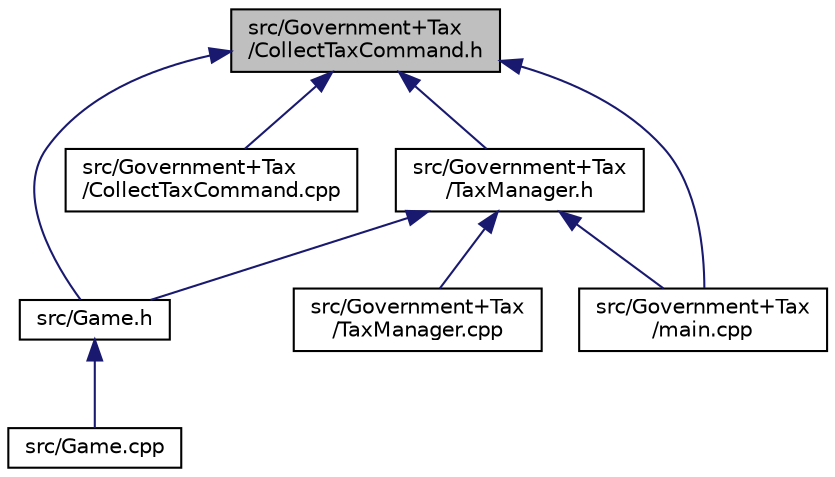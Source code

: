 digraph "src/Government+Tax/CollectTaxCommand.h"
{
 // LATEX_PDF_SIZE
  edge [fontname="Helvetica",fontsize="10",labelfontname="Helvetica",labelfontsize="10"];
  node [fontname="Helvetica",fontsize="10",shape=record];
  Node1 [label="src/Government+Tax\l/CollectTaxCommand.h",height=0.2,width=0.4,color="black", fillcolor="grey75", style="filled", fontcolor="black",tooltip="Header file for the CollectTaxCommand class, which encapsulates the tax collection command."];
  Node1 -> Node2 [dir="back",color="midnightblue",fontsize="10",style="solid"];
  Node2 [label="src/Game.h",height=0.2,width=0.4,color="black", fillcolor="white", style="filled",URL="$Game_8h.html",tooltip=" "];
  Node2 -> Node3 [dir="back",color="midnightblue",fontsize="10",style="solid"];
  Node3 [label="src/Game.cpp",height=0.2,width=0.4,color="black", fillcolor="white", style="filled",URL="$Game_8cpp.html",tooltip=" "];
  Node1 -> Node4 [dir="back",color="midnightblue",fontsize="10",style="solid"];
  Node4 [label="src/Government+Tax\l/CollectTaxCommand.cpp",height=0.2,width=0.4,color="black", fillcolor="white", style="filled",URL="$CollectTaxCommand_8cpp.html",tooltip=" "];
  Node1 -> Node5 [dir="back",color="midnightblue",fontsize="10",style="solid"];
  Node5 [label="src/Government+Tax\l/main.cpp",height=0.2,width=0.4,color="black", fillcolor="white", style="filled",URL="$Government_09Tax_2main_8cpp.html",tooltip=" "];
  Node1 -> Node6 [dir="back",color="midnightblue",fontsize="10",style="solid"];
  Node6 [label="src/Government+Tax\l/TaxManager.h",height=0.2,width=0.4,color="black", fillcolor="white", style="filled",URL="$TaxManager_8h.html",tooltip=" "];
  Node6 -> Node2 [dir="back",color="midnightblue",fontsize="10",style="solid"];
  Node6 -> Node5 [dir="back",color="midnightblue",fontsize="10",style="solid"];
  Node6 -> Node7 [dir="back",color="midnightblue",fontsize="10",style="solid"];
  Node7 [label="src/Government+Tax\l/TaxManager.cpp",height=0.2,width=0.4,color="black", fillcolor="white", style="filled",URL="$TaxManager_8cpp.html",tooltip=" "];
}
